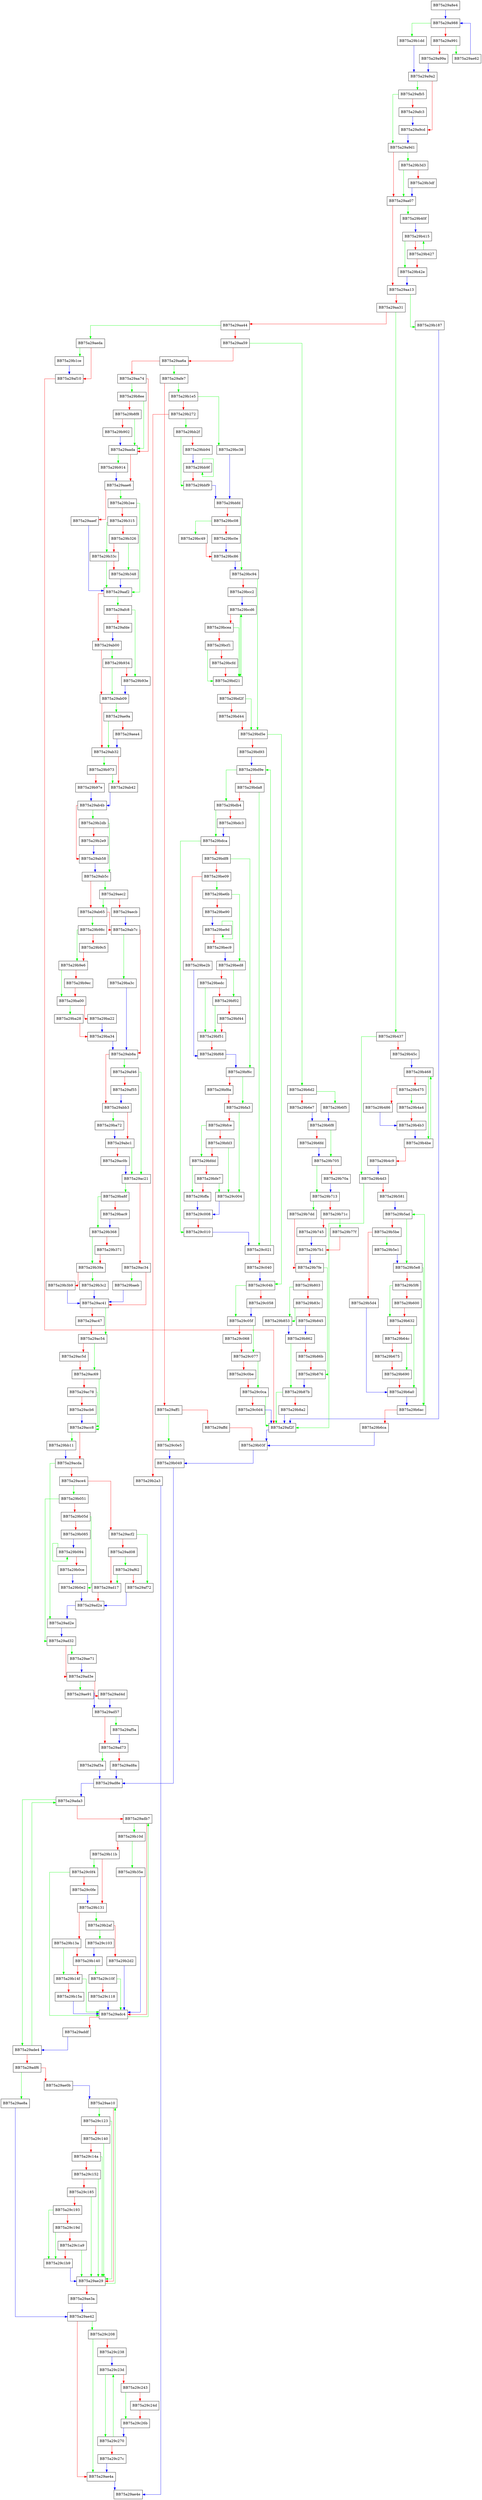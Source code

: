 digraph sqlite3WhereCodeOneLoopStart {
  node [shape="box"];
  graph [splines=ortho];
  BB75a29a8e4 -> BB75a29a988 [color="blue"];
  BB75a29a988 -> BB75a29b1dd [color="green"];
  BB75a29a988 -> BB75a29a991 [color="red"];
  BB75a29a991 -> BB75a29ae62 [color="green"];
  BB75a29a991 -> BB75a29a99a [color="red"];
  BB75a29a99a -> BB75a29a9a2 [color="blue"];
  BB75a29a9a2 -> BB75a29afb5 [color="green"];
  BB75a29a9a2 -> BB75a29a9cd [color="red"];
  BB75a29a9cd -> BB75a29a9d1 [color="blue"];
  BB75a29a9d1 -> BB75a29b3d3 [color="green"];
  BB75a29a9d1 -> BB75a29aa07 [color="red"];
  BB75a29aa07 -> BB75a29b40f [color="green"];
  BB75a29aa07 -> BB75a29aa13 [color="red"];
  BB75a29aa13 -> BB75a29b187 [color="green"];
  BB75a29aa13 -> BB75a29aa31 [color="red"];
  BB75a29aa31 -> BB75a29b437 [color="green"];
  BB75a29aa31 -> BB75a29aa44 [color="red"];
  BB75a29aa44 -> BB75a29aeda [color="green"];
  BB75a29aa44 -> BB75a29aa59 [color="red"];
  BB75a29aa59 -> BB75a29b6d2 [color="green"];
  BB75a29aa59 -> BB75a29aa6a [color="red"];
  BB75a29aa6a -> BB75a29afe7 [color="green"];
  BB75a29aa6a -> BB75a29aa74 [color="red"];
  BB75a29aa74 -> BB75a29b8ee [color="green"];
  BB75a29aa74 -> BB75a29aada [color="red"];
  BB75a29aada -> BB75a29b914 [color="green"];
  BB75a29aada -> BB75a29aae6 [color="red"];
  BB75a29aae6 -> BB75a29b2ee [color="green"];
  BB75a29aae6 -> BB75a29aaef [color="red"];
  BB75a29aaef -> BB75a29aaf2 [color="blue"];
  BB75a29aaf2 -> BB75a29afc8 [color="green"];
  BB75a29aaf2 -> BB75a29ab00 [color="red"];
  BB75a29ab00 -> BB75a29b934 [color="green"];
  BB75a29ab00 -> BB75a29ab09 [color="red"];
  BB75a29ab09 -> BB75a29ae9a [color="green"];
  BB75a29ab09 -> BB75a29ab32 [color="red"];
  BB75a29ab32 -> BB75a29b973 [color="green"];
  BB75a29ab32 -> BB75a29ab42 [color="red"];
  BB75a29ab42 -> BB75a29ab4b [color="blue"];
  BB75a29ab4b -> BB75a29b2db [color="green"];
  BB75a29ab4b -> BB75a29ab58 [color="red"];
  BB75a29ab58 -> BB75a29ab5c [color="blue"];
  BB75a29ab5c -> BB75a29aec2 [color="green"];
  BB75a29ab5c -> BB75a29ab65 [color="red"];
  BB75a29ab65 -> BB75a29b98c [color="green"];
  BB75a29ab65 -> BB75a29ab7c [color="red"];
  BB75a29ab7c -> BB75a29ba3c [color="green"];
  BB75a29ab7c -> BB75a29ab8a [color="red"];
  BB75a29ab8a -> BB75a29af46 [color="green"];
  BB75a29ab8a -> BB75a29abb3 [color="red"];
  BB75a29abb3 -> BB75a29ba72 [color="green"];
  BB75a29abb3 -> BB75a29abc1 [color="red"];
  BB75a29abc1 -> BB75a29ac21 [color="green"];
  BB75a29abc1 -> BB75a29ac0b [color="red"];
  BB75a29ac0b -> BB75a29ac21 [color="blue"];
  BB75a29ac21 -> BB75a29ba8f [color="green"];
  BB75a29ac21 -> BB75a29ac34 [color="red"];
  BB75a29ac34 -> BB75a29baeb [color="green"];
  BB75a29ac34 -> BB75a29ac41 [color="red"];
  BB75a29ac41 -> BB75a29ac54 [color="green"];
  BB75a29ac41 -> BB75a29ac47 [color="red"];
  BB75a29ac47 -> BB75a29ac54 [color="red"];
  BB75a29ac54 -> BB75a29ac69 [color="green"];
  BB75a29ac54 -> BB75a29ac5d [color="red"];
  BB75a29ac5d -> BB75a29ac69 [color="red"];
  BB75a29ac69 -> BB75a29acc8 [color="green"];
  BB75a29ac69 -> BB75a29ac78 [color="red"];
  BB75a29ac78 -> BB75a29acc8 [color="green"];
  BB75a29ac78 -> BB75a29acb6 [color="red"];
  BB75a29acb6 -> BB75a29acc8 [color="blue"];
  BB75a29acc8 -> BB75a29bb11 [color="green"];
  BB75a29acc8 -> BB75a29acda [color="red"];
  BB75a29acda -> BB75a29ad2e [color="green"];
  BB75a29acda -> BB75a29ace4 [color="red"];
  BB75a29ace4 -> BB75a29b051 [color="green"];
  BB75a29ace4 -> BB75a29acf2 [color="red"];
  BB75a29acf2 -> BB75a29af72 [color="green"];
  BB75a29acf2 -> BB75a29ad08 [color="red"];
  BB75a29ad08 -> BB75a29af62 [color="green"];
  BB75a29ad08 -> BB75a29ad17 [color="red"];
  BB75a29ad17 -> BB75a29ad2a [color="red"];
  BB75a29ad2a -> BB75a29ad2e [color="blue"];
  BB75a29ad2e -> BB75a29ad32 [color="blue"];
  BB75a29ad32 -> BB75a29ae71 [color="green"];
  BB75a29ad32 -> BB75a29ad3e [color="red"];
  BB75a29ad3e -> BB75a29ae91 [color="green"];
  BB75a29ad3e -> BB75a29ad4d [color="red"];
  BB75a29ad4d -> BB75a29ad57 [color="blue"];
  BB75a29ad57 -> BB75a29af5a [color="green"];
  BB75a29ad57 -> BB75a29ad73 [color="red"];
  BB75a29ad73 -> BB75a29af3a [color="green"];
  BB75a29ad73 -> BB75a29ad8a [color="red"];
  BB75a29ad8a -> BB75a29ad8e [color="blue"];
  BB75a29ad8e -> BB75a29ada3 [color="blue"];
  BB75a29ada3 -> BB75a29ade4 [color="green"];
  BB75a29ada3 -> BB75a29adb7 [color="red"];
  BB75a29adb7 -> BB75a29b10d [color="green"];
  BB75a29adb7 -> BB75a29adc4 [color="red"];
  BB75a29adc4 -> BB75a29adb7 [color="green"];
  BB75a29adc4 -> BB75a29addf [color="red"];
  BB75a29addf -> BB75a29ade4 [color="blue"];
  BB75a29ade4 -> BB75a29ada3 [color="green"];
  BB75a29ade4 -> BB75a29adf6 [color="red"];
  BB75a29adf6 -> BB75a29ae8a [color="green"];
  BB75a29adf6 -> BB75a29ae0b [color="red"];
  BB75a29ae0b -> BB75a29ae10 [color="blue"];
  BB75a29ae10 -> BB75a29c123 [color="green"];
  BB75a29ae10 -> BB75a29ae29 [color="red"];
  BB75a29ae29 -> BB75a29ae10 [color="green"];
  BB75a29ae29 -> BB75a29ae3a [color="red"];
  BB75a29ae3a -> BB75a29ae42 [color="blue"];
  BB75a29ae42 -> BB75a29c208 [color="green"];
  BB75a29ae42 -> BB75a29ae4a [color="red"];
  BB75a29ae4a -> BB75a29ae4e [color="blue"];
  BB75a29ae62 -> BB75a29a988 [color="blue"];
  BB75a29ae71 -> BB75a29ad3e [color="blue"];
  BB75a29ae8a -> BB75a29ae42 [color="blue"];
  BB75a29ae91 -> BB75a29ad57 [color="blue"];
  BB75a29ae9a -> BB75a29ab32 [color="green"];
  BB75a29ae9a -> BB75a29aea4 [color="red"];
  BB75a29aea4 -> BB75a29ab32 [color="blue"];
  BB75a29aec2 -> BB75a29ab65 [color="green"];
  BB75a29aec2 -> BB75a29aecb [color="red"];
  BB75a29aecb -> BB75a29ab7c [color="blue"];
  BB75a29aeda -> BB75a29b1ce [color="green"];
  BB75a29aeda -> BB75a29af10 [color="red"];
  BB75a29af10 -> BB75a29af2f [color="red"];
  BB75a29af2f -> BB75a29b03f [color="blue"];
  BB75a29af3a -> BB75a29ad8e [color="blue"];
  BB75a29af46 -> BB75a29ac21 [color="green"];
  BB75a29af46 -> BB75a29af55 [color="red"];
  BB75a29af55 -> BB75a29abb3 [color="blue"];
  BB75a29af5a -> BB75a29ad73 [color="blue"];
  BB75a29af62 -> BB75a29ad17 [color="green"];
  BB75a29af62 -> BB75a29af72 [color="red"];
  BB75a29af72 -> BB75a29ad2a [color="blue"];
  BB75a29afb5 -> BB75a29a9d1 [color="green"];
  BB75a29afb5 -> BB75a29afc3 [color="red"];
  BB75a29afc3 -> BB75a29a9cd [color="blue"];
  BB75a29afc8 -> BB75a29b93e [color="green"];
  BB75a29afc8 -> BB75a29afde [color="red"];
  BB75a29afde -> BB75a29ab00 [color="blue"];
  BB75a29afe7 -> BB75a29b1e5 [color="green"];
  BB75a29afe7 -> BB75a29aff1 [color="red"];
  BB75a29aff1 -> BB75a29c0e5 [color="green"];
  BB75a29aff1 -> BB75a29affd [color="red"];
  BB75a29affd -> BB75a29b03f [color="red"];
  BB75a29b03f -> BB75a29b049 [color="blue"];
  BB75a29b049 -> BB75a29ad8e [color="blue"];
  BB75a29b051 -> BB75a29ad32 [color="green"];
  BB75a29b051 -> BB75a29b05d [color="red"];
  BB75a29b05d -> BB75a29b0e2 [color="green"];
  BB75a29b05d -> BB75a29b085 [color="red"];
  BB75a29b085 -> BB75a29b094 [color="blue"];
  BB75a29b094 -> BB75a29b094 [color="green"];
  BB75a29b094 -> BB75a29b0ce [color="red"];
  BB75a29b0ce -> BB75a29b0e2 [color="blue"];
  BB75a29b0e2 -> BB75a29ad2a [color="blue"];
  BB75a29b10d -> BB75a29b35e [color="green"];
  BB75a29b10d -> BB75a29b11b [color="red"];
  BB75a29b11b -> BB75a29c0f4 [color="green"];
  BB75a29b11b -> BB75a29b131 [color="red"];
  BB75a29b131 -> BB75a29b2af [color="green"];
  BB75a29b131 -> BB75a29b13a [color="red"];
  BB75a29b13a -> BB75a29b14f [color="green"];
  BB75a29b13a -> BB75a29b140 [color="red"];
  BB75a29b140 -> BB75a29c10f [color="green"];
  BB75a29b140 -> BB75a29b14f [color="red"];
  BB75a29b14f -> BB75a29adc4 [color="green"];
  BB75a29b14f -> BB75a29b15a [color="red"];
  BB75a29b15a -> BB75a29adc4 [color="blue"];
  BB75a29b187 -> BB75a29af2f [color="blue"];
  BB75a29b1ce -> BB75a29af10 [color="blue"];
  BB75a29b1dd -> BB75a29a9a2 [color="blue"];
  BB75a29b1e5 -> BB75a29bc38 [color="green"];
  BB75a29b1e5 -> BB75a29b272 [color="red"];
  BB75a29b272 -> BB75a29bb2f [color="green"];
  BB75a29b272 -> BB75a29b2a3 [color="red"];
  BB75a29b2a3 -> BB75a29ae4e [color="blue"];
  BB75a29b2af -> BB75a29c103 [color="green"];
  BB75a29b2af -> BB75a29b2d2 [color="red"];
  BB75a29b2d2 -> BB75a29adc4 [color="blue"];
  BB75a29b2db -> BB75a29ab5c [color="green"];
  BB75a29b2db -> BB75a29b2e9 [color="red"];
  BB75a29b2e9 -> BB75a29ab58 [color="blue"];
  BB75a29b2ee -> BB75a29aaf2 [color="green"];
  BB75a29b2ee -> BB75a29b315 [color="red"];
  BB75a29b315 -> BB75a29b33c [color="green"];
  BB75a29b315 -> BB75a29b326 [color="red"];
  BB75a29b326 -> BB75a29b348 [color="green"];
  BB75a29b326 -> BB75a29b33c [color="red"];
  BB75a29b33c -> BB75a29aaf2 [color="green"];
  BB75a29b33c -> BB75a29b348 [color="red"];
  BB75a29b348 -> BB75a29aaf2 [color="blue"];
  BB75a29b35e -> BB75a29adc4 [color="blue"];
  BB75a29b368 -> BB75a29b39a [color="green"];
  BB75a29b368 -> BB75a29b371 [color="red"];
  BB75a29b371 -> BB75a29b39a [color="red"];
  BB75a29b39a -> BB75a29b3c2 [color="green"];
  BB75a29b39a -> BB75a29b3b9 [color="red"];
  BB75a29b3b9 -> BB75a29ac41 [color="blue"];
  BB75a29b3c2 -> BB75a29ac41 [color="blue"];
  BB75a29b3d3 -> BB75a29aa07 [color="green"];
  BB75a29b3d3 -> BB75a29b3df [color="red"];
  BB75a29b3df -> BB75a29aa07 [color="blue"];
  BB75a29b40f -> BB75a29b415 [color="blue"];
  BB75a29b415 -> BB75a29b42e [color="green"];
  BB75a29b415 -> BB75a29b427 [color="red"];
  BB75a29b427 -> BB75a29b415 [color="green"];
  BB75a29b427 -> BB75a29b42e [color="red"];
  BB75a29b42e -> BB75a29aa13 [color="blue"];
  BB75a29b437 -> BB75a29b4d3 [color="green"];
  BB75a29b437 -> BB75a29b45c [color="red"];
  BB75a29b45c -> BB75a29b468 [color="blue"];
  BB75a29b468 -> BB75a29b4be [color="green"];
  BB75a29b468 -> BB75a29b475 [color="red"];
  BB75a29b475 -> BB75a29b4a4 [color="green"];
  BB75a29b475 -> BB75a29b486 [color="red"];
  BB75a29b486 -> BB75a29b4b3 [color="blue"];
  BB75a29b4a4 -> BB75a29b4b3 [color="red"];
  BB75a29b4b3 -> BB75a29b4be [color="blue"];
  BB75a29b4be -> BB75a29b468 [color="green"];
  BB75a29b4be -> BB75a29b4c9 [color="red"];
  BB75a29b4c9 -> BB75a29b4d3 [color="blue"];
  BB75a29b4d3 -> BB75a29af2f [color="green"];
  BB75a29b4d3 -> BB75a29b581 [color="red"];
  BB75a29b581 -> BB75a29b5ad [color="blue"];
  BB75a29b5ad -> BB75a29b5e8 [color="green"];
  BB75a29b5ad -> BB75a29b5be [color="red"];
  BB75a29b5be -> BB75a29b5e1 [color="green"];
  BB75a29b5be -> BB75a29b5d4 [color="red"];
  BB75a29b5d4 -> BB75a29b6a0 [color="blue"];
  BB75a29b5e1 -> BB75a29b5e8 [color="blue"];
  BB75a29b5e8 -> BB75a29b6ac [color="green"];
  BB75a29b5e8 -> BB75a29b5f6 [color="red"];
  BB75a29b5f6 -> BB75a29b632 [color="green"];
  BB75a29b5f6 -> BB75a29b600 [color="red"];
  BB75a29b600 -> BB75a29b632 [color="red"];
  BB75a29b632 -> BB75a29b6a0 [color="green"];
  BB75a29b632 -> BB75a29b64c [color="red"];
  BB75a29b64c -> BB75a29b690 [color="green"];
  BB75a29b64c -> BB75a29b675 [color="red"];
  BB75a29b675 -> BB75a29b690 [color="red"];
  BB75a29b690 -> BB75a29b6a0 [color="red"];
  BB75a29b6a0 -> BB75a29b6ac [color="blue"];
  BB75a29b6ac -> BB75a29b5ad [color="green"];
  BB75a29b6ac -> BB75a29b6ca [color="red"];
  BB75a29b6ca -> BB75a29b03f [color="blue"];
  BB75a29b6d2 -> BB75a29b6f5 [color="green"];
  BB75a29b6d2 -> BB75a29b6e7 [color="red"];
  BB75a29b6e7 -> BB75a29b6f8 [color="blue"];
  BB75a29b6f5 -> BB75a29b6f8 [color="blue"];
  BB75a29b6f8 -> BB75a29b705 [color="green"];
  BB75a29b6f8 -> BB75a29b6fd [color="red"];
  BB75a29b6fd -> BB75a29b705 [color="blue"];
  BB75a29b705 -> BB75a29b713 [color="green"];
  BB75a29b705 -> BB75a29b70a [color="red"];
  BB75a29b70a -> BB75a29b713 [color="blue"];
  BB75a29b713 -> BB75a29b7dd [color="green"];
  BB75a29b713 -> BB75a29b71c [color="red"];
  BB75a29b71c -> BB75a29b77f [color="green"];
  BB75a29b71c -> BB75a29b745 [color="red"];
  BB75a29b745 -> BB75a29b7b1 [color="blue"];
  BB75a29b77f -> BB75a29b7b1 [color="red"];
  BB75a29b7b1 -> BB75a29b7fe [color="blue"];
  BB75a29b7dd -> BB75a29b7fe [color="red"];
  BB75a29b7fe -> BB75a29b876 [color="green"];
  BB75a29b7fe -> BB75a29b803 [color="red"];
  BB75a29b803 -> BB75a29b853 [color="green"];
  BB75a29b803 -> BB75a29b83c [color="red"];
  BB75a29b83c -> BB75a29b853 [color="green"];
  BB75a29b83c -> BB75a29b845 [color="red"];
  BB75a29b845 -> BB75a29b862 [color="blue"];
  BB75a29b853 -> BB75a29b862 [color="blue"];
  BB75a29b862 -> BB75a29b87b [color="green"];
  BB75a29b862 -> BB75a29b86b [color="red"];
  BB75a29b86b -> BB75a29b876 [color="red"];
  BB75a29b876 -> BB75a29b87b [color="blue"];
  BB75a29b87b -> BB75a29af2f [color="green"];
  BB75a29b87b -> BB75a29b8a2 [color="red"];
  BB75a29b8a2 -> BB75a29af2f [color="blue"];
  BB75a29b8ee -> BB75a29aada [color="green"];
  BB75a29b8ee -> BB75a29b8f8 [color="red"];
  BB75a29b8f8 -> BB75a29aada [color="green"];
  BB75a29b8f8 -> BB75a29b902 [color="red"];
  BB75a29b902 -> BB75a29aada [color="blue"];
  BB75a29b914 -> BB75a29aae6 [color="blue"];
  BB75a29b934 -> BB75a29ab09 [color="green"];
  BB75a29b934 -> BB75a29b93e [color="red"];
  BB75a29b93e -> BB75a29ab09 [color="blue"];
  BB75a29b973 -> BB75a29ab42 [color="green"];
  BB75a29b973 -> BB75a29b97e [color="red"];
  BB75a29b97e -> BB75a29ab4b [color="blue"];
  BB75a29b98c -> BB75a29b9e6 [color="green"];
  BB75a29b98c -> BB75a29b9c5 [color="red"];
  BB75a29b9c5 -> BB75a29b9e6 [color="red"];
  BB75a29b9e6 -> BB75a29ba00 [color="green"];
  BB75a29b9e6 -> BB75a29b9ec [color="red"];
  BB75a29b9ec -> BB75a29ba00 [color="red"];
  BB75a29ba00 -> BB75a29ba28 [color="green"];
  BB75a29ba00 -> BB75a29ba22 [color="red"];
  BB75a29ba22 -> BB75a29ba34 [color="blue"];
  BB75a29ba28 -> BB75a29ba34 [color="red"];
  BB75a29ba34 -> BB75a29ab8a [color="blue"];
  BB75a29ba3c -> BB75a29ab8a [color="blue"];
  BB75a29ba72 -> BB75a29abc1 [color="blue"];
  BB75a29ba8f -> BB75a29b368 [color="green"];
  BB75a29ba8f -> BB75a29bac9 [color="red"];
  BB75a29bac9 -> BB75a29b368 [color="blue"];
  BB75a29baeb -> BB75a29ac41 [color="blue"];
  BB75a29bb11 -> BB75a29acda [color="blue"];
  BB75a29bb2f -> BB75a29bbf9 [color="green"];
  BB75a29bb2f -> BB75a29bb94 [color="red"];
  BB75a29bb94 -> BB75a29bb9f [color="blue"];
  BB75a29bb9f -> BB75a29bb9f [color="green"];
  BB75a29bb9f -> BB75a29bbf9 [color="red"];
  BB75a29bbf9 -> BB75a29bbfd [color="blue"];
  BB75a29bbfd -> BB75a29bc94 [color="green"];
  BB75a29bbfd -> BB75a29bc08 [color="red"];
  BB75a29bc08 -> BB75a29bc49 [color="green"];
  BB75a29bc08 -> BB75a29bc0e [color="red"];
  BB75a29bc0e -> BB75a29bc86 [color="blue"];
  BB75a29bc38 -> BB75a29bbfd [color="blue"];
  BB75a29bc49 -> BB75a29bc86 [color="red"];
  BB75a29bc86 -> BB75a29bc94 [color="blue"];
  BB75a29bc94 -> BB75a29bd5e [color="green"];
  BB75a29bc94 -> BB75a29bcc2 [color="red"];
  BB75a29bcc2 -> BB75a29bcd6 [color="blue"];
  BB75a29bcd6 -> BB75a29bd21 [color="green"];
  BB75a29bcd6 -> BB75a29bcea [color="red"];
  BB75a29bcea -> BB75a29bd21 [color="green"];
  BB75a29bcea -> BB75a29bcf1 [color="red"];
  BB75a29bcf1 -> BB75a29bd21 [color="green"];
  BB75a29bcf1 -> BB75a29bcfd [color="red"];
  BB75a29bcfd -> BB75a29bd21 [color="red"];
  BB75a29bd21 -> BB75a29bcd6 [color="green"];
  BB75a29bd21 -> BB75a29bd2f [color="red"];
  BB75a29bd2f -> BB75a29bd5e [color="green"];
  BB75a29bd2f -> BB75a29bd44 [color="red"];
  BB75a29bd44 -> BB75a29bd5e [color="red"];
  BB75a29bd5e -> BB75a29c04b [color="green"];
  BB75a29bd5e -> BB75a29bd93 [color="red"];
  BB75a29bd93 -> BB75a29bd9e [color="blue"];
  BB75a29bd9e -> BB75a29bdb4 [color="green"];
  BB75a29bd9e -> BB75a29bda8 [color="red"];
  BB75a29bda8 -> BB75a29c021 [color="green"];
  BB75a29bda8 -> BB75a29bdb4 [color="red"];
  BB75a29bdb4 -> BB75a29bdca [color="green"];
  BB75a29bdb4 -> BB75a29bdc3 [color="red"];
  BB75a29bdc3 -> BB75a29bdca [color="blue"];
  BB75a29bdca -> BB75a29c010 [color="green"];
  BB75a29bdca -> BB75a29bdf8 [color="red"];
  BB75a29bdf8 -> BB75a29bf6c [color="green"];
  BB75a29bdf8 -> BB75a29be09 [color="red"];
  BB75a29be09 -> BB75a29be6b [color="green"];
  BB75a29be09 -> BB75a29be2b [color="red"];
  BB75a29be2b -> BB75a29bf68 [color="blue"];
  BB75a29be6b -> BB75a29bed8 [color="green"];
  BB75a29be6b -> BB75a29be90 [color="red"];
  BB75a29be90 -> BB75a29be9d [color="blue"];
  BB75a29be9d -> BB75a29be9d [color="green"];
  BB75a29be9d -> BB75a29bec9 [color="red"];
  BB75a29bec9 -> BB75a29bed8 [color="blue"];
  BB75a29bed8 -> BB75a29bf02 [color="green"];
  BB75a29bed8 -> BB75a29bedc [color="red"];
  BB75a29bedc -> BB75a29bf51 [color="green"];
  BB75a29bedc -> BB75a29bf02 [color="red"];
  BB75a29bf02 -> BB75a29bf51 [color="green"];
  BB75a29bf02 -> BB75a29bf44 [color="red"];
  BB75a29bf44 -> BB75a29bf51 [color="red"];
  BB75a29bf51 -> BB75a29bf68 [color="red"];
  BB75a29bf68 -> BB75a29bf6c [color="blue"];
  BB75a29bf6c -> BB75a29bfa3 [color="green"];
  BB75a29bf6c -> BB75a29bf8a [color="red"];
  BB75a29bf8a -> BB75a29bfa3 [color="red"];
  BB75a29bfa3 -> BB75a29c004 [color="green"];
  BB75a29bfa3 -> BB75a29bfce [color="red"];
  BB75a29bfce -> BB75a29bfdd [color="green"];
  BB75a29bfce -> BB75a29bfd3 [color="red"];
  BB75a29bfd3 -> BB75a29c004 [color="green"];
  BB75a29bfd3 -> BB75a29bfdd [color="red"];
  BB75a29bfdd -> BB75a29bffa [color="green"];
  BB75a29bfdd -> BB75a29bfe7 [color="red"];
  BB75a29bfe7 -> BB75a29c004 [color="green"];
  BB75a29bfe7 -> BB75a29bffa [color="red"];
  BB75a29bffa -> BB75a29c008 [color="blue"];
  BB75a29c004 -> BB75a29c008 [color="blue"];
  BB75a29c008 -> BB75a29c010 [color="red"];
  BB75a29c010 -> BB75a29c021 [color="blue"];
  BB75a29c021 -> BB75a29bd9e [color="green"];
  BB75a29c021 -> BB75a29c040 [color="red"];
  BB75a29c040 -> BB75a29c04b [color="blue"];
  BB75a29c04b -> BB75a29c05f [color="green"];
  BB75a29c04b -> BB75a29c058 [color="red"];
  BB75a29c058 -> BB75a29c05f [color="blue"];
  BB75a29c05f -> BB75a29c077 [color="green"];
  BB75a29c05f -> BB75a29c068 [color="red"];
  BB75a29c068 -> BB75a29c077 [color="red"];
  BB75a29c077 -> BB75a29c0ca [color="green"];
  BB75a29c077 -> BB75a29c0be [color="red"];
  BB75a29c0be -> BB75a29c0ca [color="red"];
  BB75a29c0ca -> BB75a29af2f [color="green"];
  BB75a29c0ca -> BB75a29c0d4 [color="red"];
  BB75a29c0d4 -> BB75a29af2f [color="blue"];
  BB75a29c0e5 -> BB75a29b049 [color="blue"];
  BB75a29c0f4 -> BB75a29adc4 [color="green"];
  BB75a29c0f4 -> BB75a29c0fe [color="red"];
  BB75a29c0fe -> BB75a29b131 [color="blue"];
  BB75a29c103 -> BB75a29b140 [color="blue"];
  BB75a29c10f -> BB75a29adc4 [color="green"];
  BB75a29c10f -> BB75a29c118 [color="red"];
  BB75a29c118 -> BB75a29adc4 [color="blue"];
  BB75a29c123 -> BB75a29ae29 [color="green"];
  BB75a29c123 -> BB75a29c140 [color="red"];
  BB75a29c140 -> BB75a29ae29 [color="green"];
  BB75a29c140 -> BB75a29c14a [color="red"];
  BB75a29c14a -> BB75a29ae29 [color="green"];
  BB75a29c14a -> BB75a29c152 [color="red"];
  BB75a29c152 -> BB75a29ae29 [color="green"];
  BB75a29c152 -> BB75a29c185 [color="red"];
  BB75a29c185 -> BB75a29ae29 [color="green"];
  BB75a29c185 -> BB75a29c193 [color="red"];
  BB75a29c193 -> BB75a29c1b9 [color="green"];
  BB75a29c193 -> BB75a29c19d [color="red"];
  BB75a29c19d -> BB75a29c1b9 [color="green"];
  BB75a29c19d -> BB75a29c1a9 [color="red"];
  BB75a29c1a9 -> BB75a29ae29 [color="green"];
  BB75a29c1a9 -> BB75a29c1b9 [color="red"];
  BB75a29c1b9 -> BB75a29ae29 [color="blue"];
  BB75a29c208 -> BB75a29ae4a [color="green"];
  BB75a29c208 -> BB75a29c238 [color="red"];
  BB75a29c238 -> BB75a29c23d [color="blue"];
  BB75a29c23d -> BB75a29c270 [color="green"];
  BB75a29c23d -> BB75a29c243 [color="red"];
  BB75a29c243 -> BB75a29c26b [color="green"];
  BB75a29c243 -> BB75a29c24d [color="red"];
  BB75a29c24d -> BB75a29c26b [color="red"];
  BB75a29c26b -> BB75a29c270 [color="blue"];
  BB75a29c270 -> BB75a29c23d [color="green"];
  BB75a29c270 -> BB75a29c27c [color="red"];
  BB75a29c27c -> BB75a29ae4a [color="blue"];
}